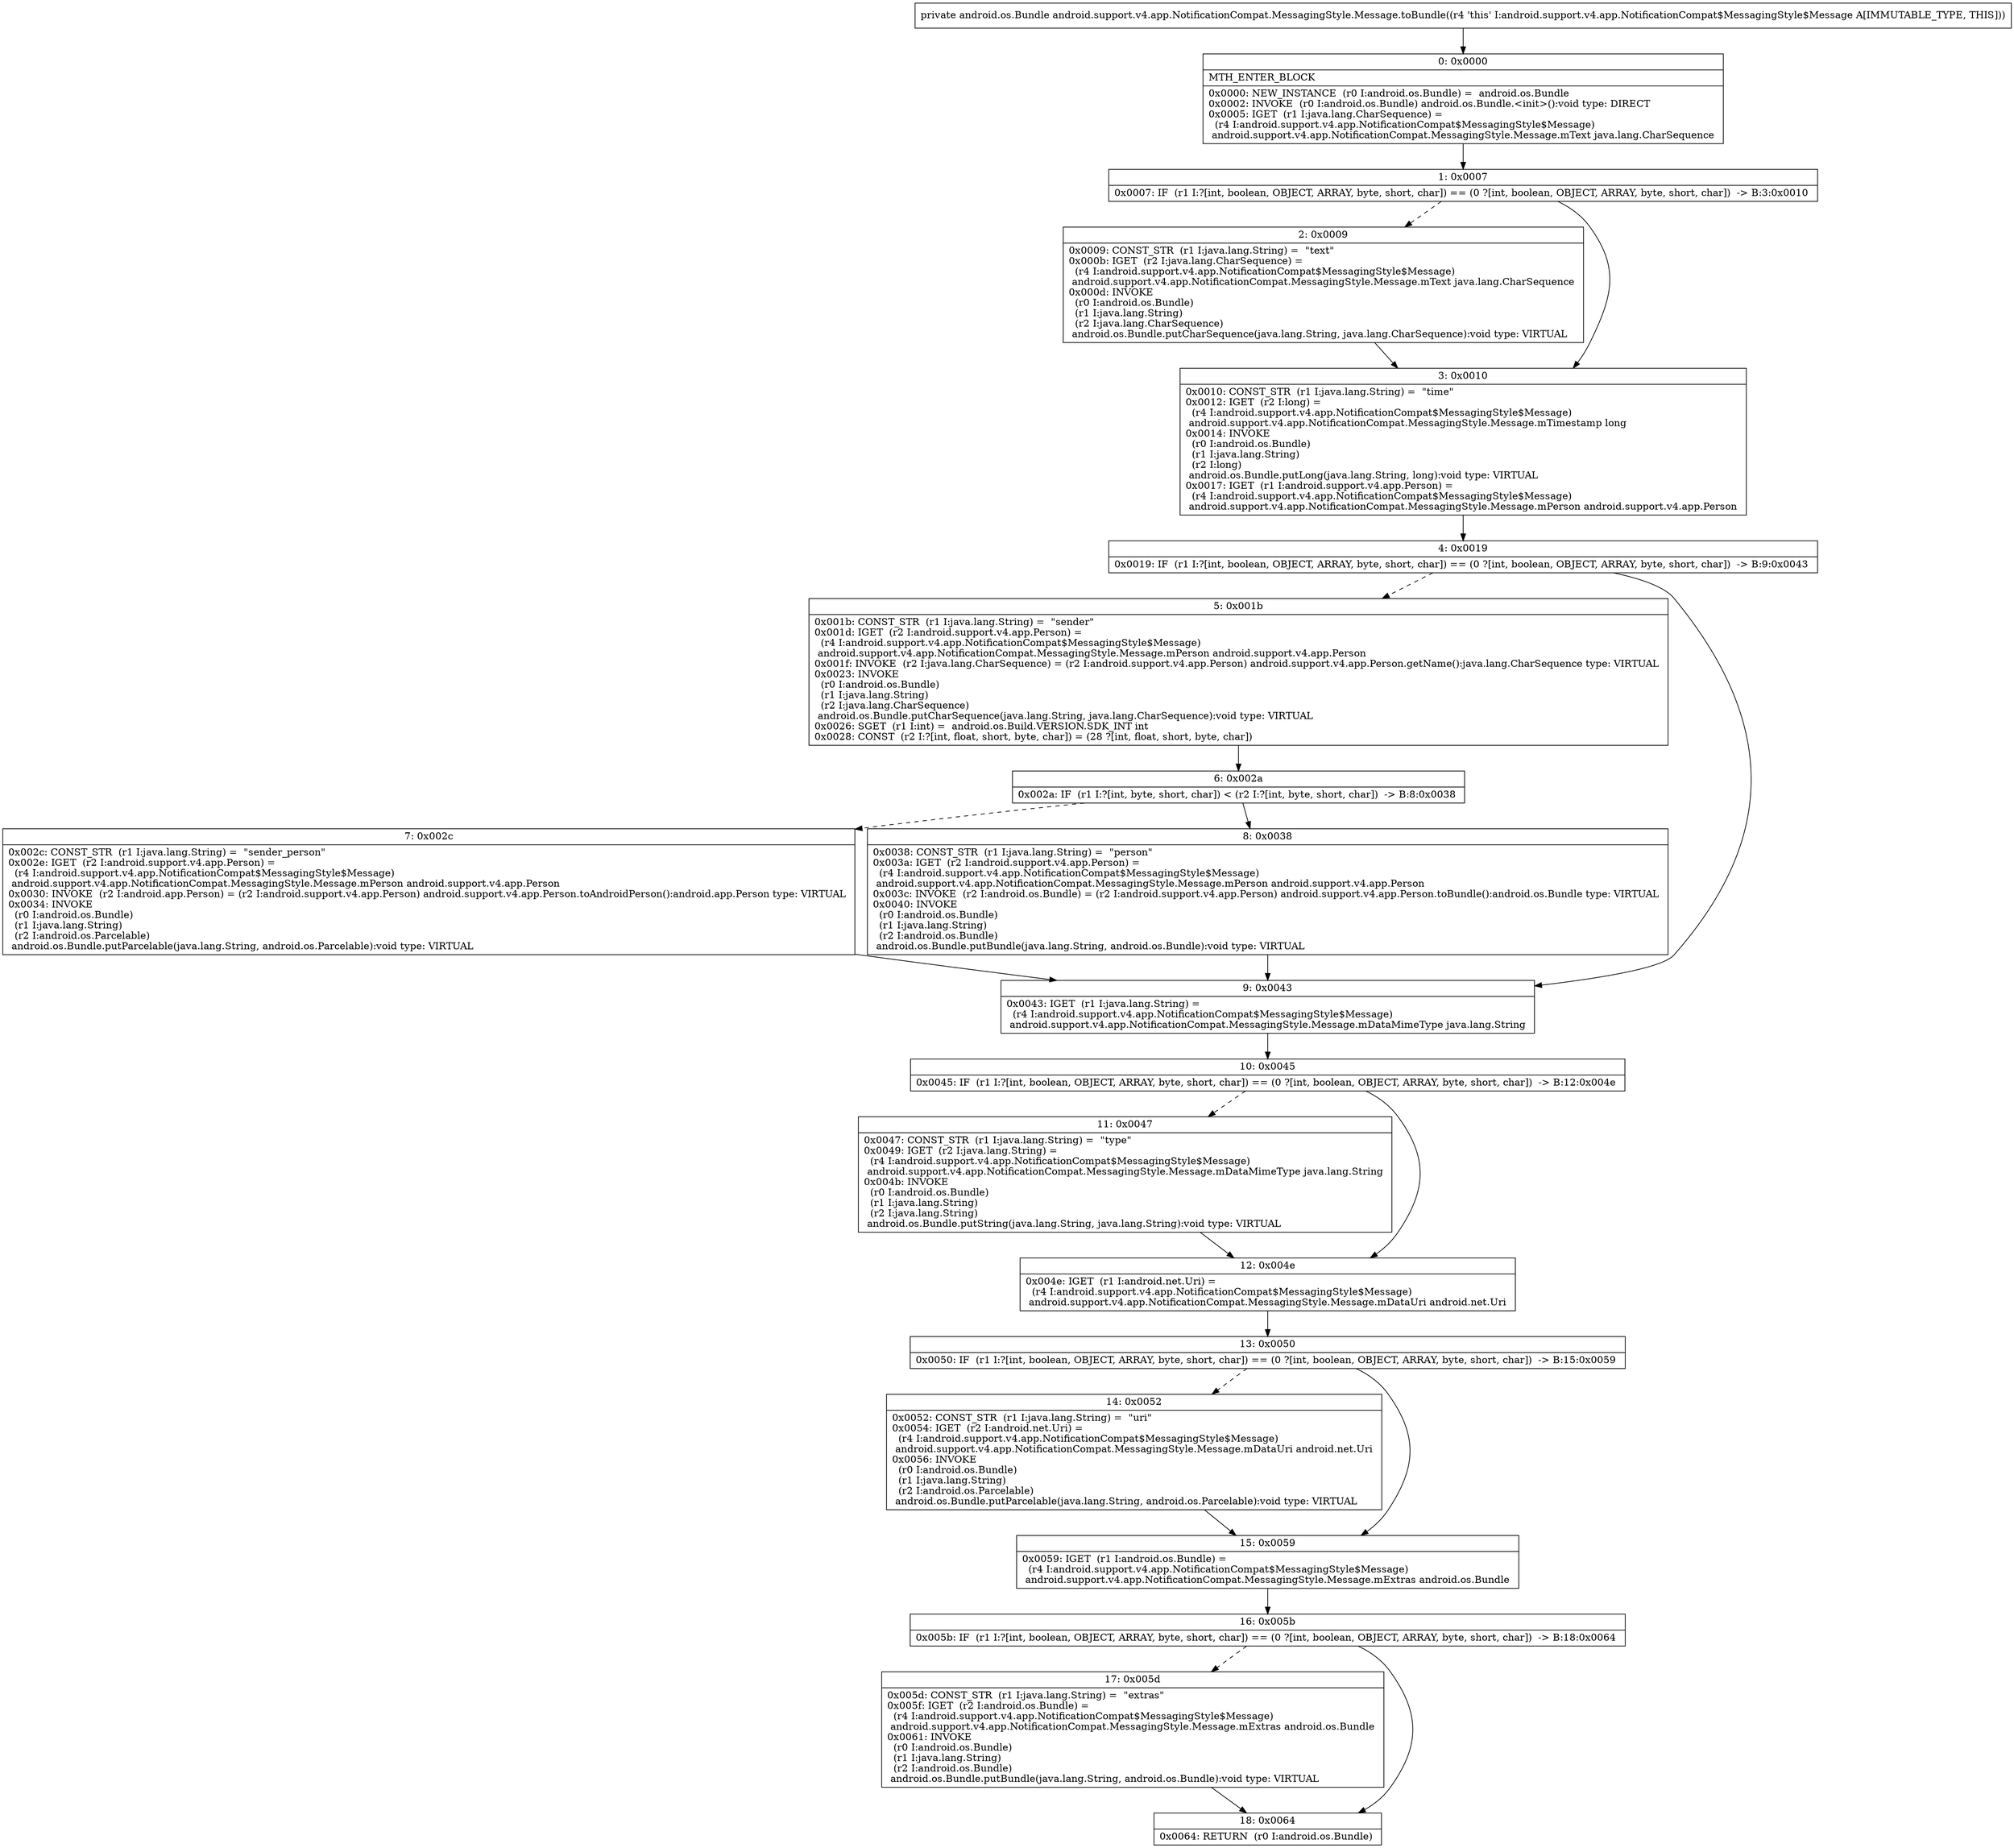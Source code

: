 digraph "CFG forandroid.support.v4.app.NotificationCompat.MessagingStyle.Message.toBundle()Landroid\/os\/Bundle;" {
Node_0 [shape=record,label="{0\:\ 0x0000|MTH_ENTER_BLOCK\l|0x0000: NEW_INSTANCE  (r0 I:android.os.Bundle) =  android.os.Bundle \l0x0002: INVOKE  (r0 I:android.os.Bundle) android.os.Bundle.\<init\>():void type: DIRECT \l0x0005: IGET  (r1 I:java.lang.CharSequence) = \l  (r4 I:android.support.v4.app.NotificationCompat$MessagingStyle$Message)\l android.support.v4.app.NotificationCompat.MessagingStyle.Message.mText java.lang.CharSequence \l}"];
Node_1 [shape=record,label="{1\:\ 0x0007|0x0007: IF  (r1 I:?[int, boolean, OBJECT, ARRAY, byte, short, char]) == (0 ?[int, boolean, OBJECT, ARRAY, byte, short, char])  \-\> B:3:0x0010 \l}"];
Node_2 [shape=record,label="{2\:\ 0x0009|0x0009: CONST_STR  (r1 I:java.lang.String) =  \"text\" \l0x000b: IGET  (r2 I:java.lang.CharSequence) = \l  (r4 I:android.support.v4.app.NotificationCompat$MessagingStyle$Message)\l android.support.v4.app.NotificationCompat.MessagingStyle.Message.mText java.lang.CharSequence \l0x000d: INVOKE  \l  (r0 I:android.os.Bundle)\l  (r1 I:java.lang.String)\l  (r2 I:java.lang.CharSequence)\l android.os.Bundle.putCharSequence(java.lang.String, java.lang.CharSequence):void type: VIRTUAL \l}"];
Node_3 [shape=record,label="{3\:\ 0x0010|0x0010: CONST_STR  (r1 I:java.lang.String) =  \"time\" \l0x0012: IGET  (r2 I:long) = \l  (r4 I:android.support.v4.app.NotificationCompat$MessagingStyle$Message)\l android.support.v4.app.NotificationCompat.MessagingStyle.Message.mTimestamp long \l0x0014: INVOKE  \l  (r0 I:android.os.Bundle)\l  (r1 I:java.lang.String)\l  (r2 I:long)\l android.os.Bundle.putLong(java.lang.String, long):void type: VIRTUAL \l0x0017: IGET  (r1 I:android.support.v4.app.Person) = \l  (r4 I:android.support.v4.app.NotificationCompat$MessagingStyle$Message)\l android.support.v4.app.NotificationCompat.MessagingStyle.Message.mPerson android.support.v4.app.Person \l}"];
Node_4 [shape=record,label="{4\:\ 0x0019|0x0019: IF  (r1 I:?[int, boolean, OBJECT, ARRAY, byte, short, char]) == (0 ?[int, boolean, OBJECT, ARRAY, byte, short, char])  \-\> B:9:0x0043 \l}"];
Node_5 [shape=record,label="{5\:\ 0x001b|0x001b: CONST_STR  (r1 I:java.lang.String) =  \"sender\" \l0x001d: IGET  (r2 I:android.support.v4.app.Person) = \l  (r4 I:android.support.v4.app.NotificationCompat$MessagingStyle$Message)\l android.support.v4.app.NotificationCompat.MessagingStyle.Message.mPerson android.support.v4.app.Person \l0x001f: INVOKE  (r2 I:java.lang.CharSequence) = (r2 I:android.support.v4.app.Person) android.support.v4.app.Person.getName():java.lang.CharSequence type: VIRTUAL \l0x0023: INVOKE  \l  (r0 I:android.os.Bundle)\l  (r1 I:java.lang.String)\l  (r2 I:java.lang.CharSequence)\l android.os.Bundle.putCharSequence(java.lang.String, java.lang.CharSequence):void type: VIRTUAL \l0x0026: SGET  (r1 I:int) =  android.os.Build.VERSION.SDK_INT int \l0x0028: CONST  (r2 I:?[int, float, short, byte, char]) = (28 ?[int, float, short, byte, char]) \l}"];
Node_6 [shape=record,label="{6\:\ 0x002a|0x002a: IF  (r1 I:?[int, byte, short, char]) \< (r2 I:?[int, byte, short, char])  \-\> B:8:0x0038 \l}"];
Node_7 [shape=record,label="{7\:\ 0x002c|0x002c: CONST_STR  (r1 I:java.lang.String) =  \"sender_person\" \l0x002e: IGET  (r2 I:android.support.v4.app.Person) = \l  (r4 I:android.support.v4.app.NotificationCompat$MessagingStyle$Message)\l android.support.v4.app.NotificationCompat.MessagingStyle.Message.mPerson android.support.v4.app.Person \l0x0030: INVOKE  (r2 I:android.app.Person) = (r2 I:android.support.v4.app.Person) android.support.v4.app.Person.toAndroidPerson():android.app.Person type: VIRTUAL \l0x0034: INVOKE  \l  (r0 I:android.os.Bundle)\l  (r1 I:java.lang.String)\l  (r2 I:android.os.Parcelable)\l android.os.Bundle.putParcelable(java.lang.String, android.os.Parcelable):void type: VIRTUAL \l}"];
Node_8 [shape=record,label="{8\:\ 0x0038|0x0038: CONST_STR  (r1 I:java.lang.String) =  \"person\" \l0x003a: IGET  (r2 I:android.support.v4.app.Person) = \l  (r4 I:android.support.v4.app.NotificationCompat$MessagingStyle$Message)\l android.support.v4.app.NotificationCompat.MessagingStyle.Message.mPerson android.support.v4.app.Person \l0x003c: INVOKE  (r2 I:android.os.Bundle) = (r2 I:android.support.v4.app.Person) android.support.v4.app.Person.toBundle():android.os.Bundle type: VIRTUAL \l0x0040: INVOKE  \l  (r0 I:android.os.Bundle)\l  (r1 I:java.lang.String)\l  (r2 I:android.os.Bundle)\l android.os.Bundle.putBundle(java.lang.String, android.os.Bundle):void type: VIRTUAL \l}"];
Node_9 [shape=record,label="{9\:\ 0x0043|0x0043: IGET  (r1 I:java.lang.String) = \l  (r4 I:android.support.v4.app.NotificationCompat$MessagingStyle$Message)\l android.support.v4.app.NotificationCompat.MessagingStyle.Message.mDataMimeType java.lang.String \l}"];
Node_10 [shape=record,label="{10\:\ 0x0045|0x0045: IF  (r1 I:?[int, boolean, OBJECT, ARRAY, byte, short, char]) == (0 ?[int, boolean, OBJECT, ARRAY, byte, short, char])  \-\> B:12:0x004e \l}"];
Node_11 [shape=record,label="{11\:\ 0x0047|0x0047: CONST_STR  (r1 I:java.lang.String) =  \"type\" \l0x0049: IGET  (r2 I:java.lang.String) = \l  (r4 I:android.support.v4.app.NotificationCompat$MessagingStyle$Message)\l android.support.v4.app.NotificationCompat.MessagingStyle.Message.mDataMimeType java.lang.String \l0x004b: INVOKE  \l  (r0 I:android.os.Bundle)\l  (r1 I:java.lang.String)\l  (r2 I:java.lang.String)\l android.os.Bundle.putString(java.lang.String, java.lang.String):void type: VIRTUAL \l}"];
Node_12 [shape=record,label="{12\:\ 0x004e|0x004e: IGET  (r1 I:android.net.Uri) = \l  (r4 I:android.support.v4.app.NotificationCompat$MessagingStyle$Message)\l android.support.v4.app.NotificationCompat.MessagingStyle.Message.mDataUri android.net.Uri \l}"];
Node_13 [shape=record,label="{13\:\ 0x0050|0x0050: IF  (r1 I:?[int, boolean, OBJECT, ARRAY, byte, short, char]) == (0 ?[int, boolean, OBJECT, ARRAY, byte, short, char])  \-\> B:15:0x0059 \l}"];
Node_14 [shape=record,label="{14\:\ 0x0052|0x0052: CONST_STR  (r1 I:java.lang.String) =  \"uri\" \l0x0054: IGET  (r2 I:android.net.Uri) = \l  (r4 I:android.support.v4.app.NotificationCompat$MessagingStyle$Message)\l android.support.v4.app.NotificationCompat.MessagingStyle.Message.mDataUri android.net.Uri \l0x0056: INVOKE  \l  (r0 I:android.os.Bundle)\l  (r1 I:java.lang.String)\l  (r2 I:android.os.Parcelable)\l android.os.Bundle.putParcelable(java.lang.String, android.os.Parcelable):void type: VIRTUAL \l}"];
Node_15 [shape=record,label="{15\:\ 0x0059|0x0059: IGET  (r1 I:android.os.Bundle) = \l  (r4 I:android.support.v4.app.NotificationCompat$MessagingStyle$Message)\l android.support.v4.app.NotificationCompat.MessagingStyle.Message.mExtras android.os.Bundle \l}"];
Node_16 [shape=record,label="{16\:\ 0x005b|0x005b: IF  (r1 I:?[int, boolean, OBJECT, ARRAY, byte, short, char]) == (0 ?[int, boolean, OBJECT, ARRAY, byte, short, char])  \-\> B:18:0x0064 \l}"];
Node_17 [shape=record,label="{17\:\ 0x005d|0x005d: CONST_STR  (r1 I:java.lang.String) =  \"extras\" \l0x005f: IGET  (r2 I:android.os.Bundle) = \l  (r4 I:android.support.v4.app.NotificationCompat$MessagingStyle$Message)\l android.support.v4.app.NotificationCompat.MessagingStyle.Message.mExtras android.os.Bundle \l0x0061: INVOKE  \l  (r0 I:android.os.Bundle)\l  (r1 I:java.lang.String)\l  (r2 I:android.os.Bundle)\l android.os.Bundle.putBundle(java.lang.String, android.os.Bundle):void type: VIRTUAL \l}"];
Node_18 [shape=record,label="{18\:\ 0x0064|0x0064: RETURN  (r0 I:android.os.Bundle) \l}"];
MethodNode[shape=record,label="{private android.os.Bundle android.support.v4.app.NotificationCompat.MessagingStyle.Message.toBundle((r4 'this' I:android.support.v4.app.NotificationCompat$MessagingStyle$Message A[IMMUTABLE_TYPE, THIS])) }"];
MethodNode -> Node_0;
Node_0 -> Node_1;
Node_1 -> Node_2[style=dashed];
Node_1 -> Node_3;
Node_2 -> Node_3;
Node_3 -> Node_4;
Node_4 -> Node_5[style=dashed];
Node_4 -> Node_9;
Node_5 -> Node_6;
Node_6 -> Node_7[style=dashed];
Node_6 -> Node_8;
Node_7 -> Node_9;
Node_8 -> Node_9;
Node_9 -> Node_10;
Node_10 -> Node_11[style=dashed];
Node_10 -> Node_12;
Node_11 -> Node_12;
Node_12 -> Node_13;
Node_13 -> Node_14[style=dashed];
Node_13 -> Node_15;
Node_14 -> Node_15;
Node_15 -> Node_16;
Node_16 -> Node_17[style=dashed];
Node_16 -> Node_18;
Node_17 -> Node_18;
}

